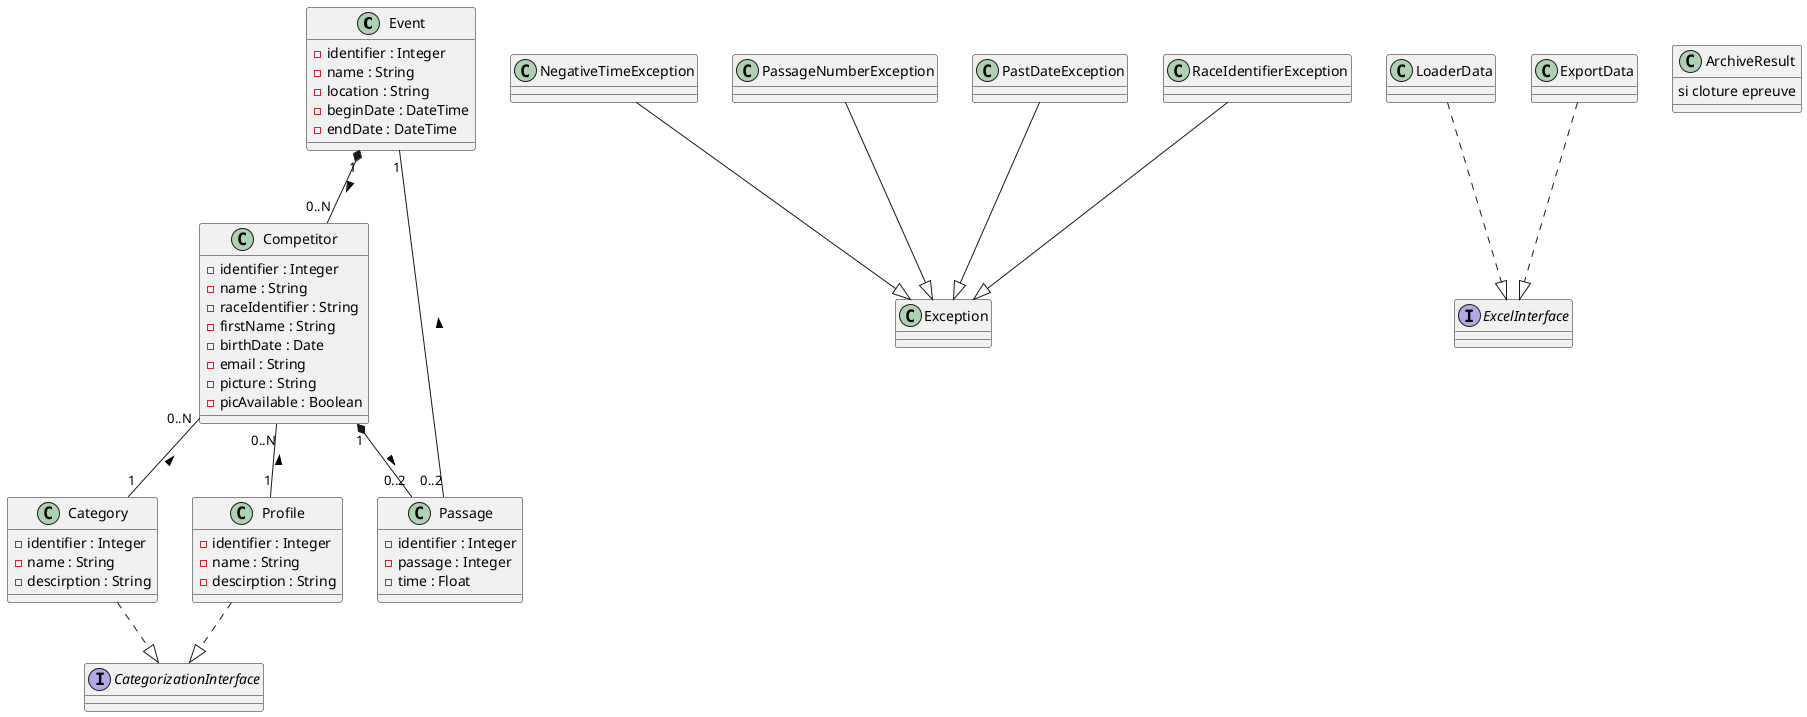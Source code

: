 @startuml skicuplogitud
Event "1" *-- "0..N" Competitor : >
Competitor "1" *-- "0..2" Passage : >
Competitor "0..N" -- "1" Category : <
Competitor "0..N" -- "1" Profile : <
Passage "0..2" -- "1" Event : >
Category ..|> CategorizationInterface
Profile ..|> CategorizationInterface
NegativeTimeException --|> Exception
PassageNumberException --|> Exception
PastDateException --|> Exception
RaceIdentifierException --|> Exception
LoaderData ..|> ExcelInterface
ExportData ..|> ExcelInterface
class Event {
    -identifier : Integer
    -name : String
    -location : String
    -beginDate : DateTime
    -endDate : DateTime
}
class Competitor {
    -identifier : Integer
    -name : String
    -raceIdentifier : String
    -firstName : String
    -birthDate : Date
    -email : String
    -picture : String
    -picAvailable : Boolean
}
class Category {
    -identifier : Integer
    -name : String
    -descirption : String
}
class Profile {
    -identifier : Integer
    -name : String
    -descirption : String
}
class Passage {
    -identifier : Integer
    -passage : Integer
    -time : Float
}
class ArchiveResult {
    si cloture epreuve
}
class Exception
class NegativeTimeException
class PassageNumberException
class PastDateException
class LoaderData
class ExportData
interface ExcelInterface
interface CategorizationInterface
@enduml
